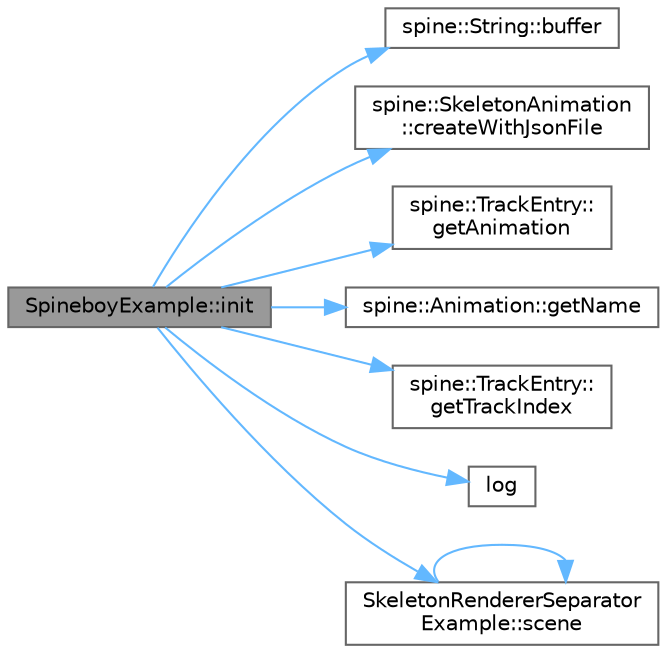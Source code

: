 digraph "SpineboyExample::init"
{
 // LATEX_PDF_SIZE
  bgcolor="transparent";
  edge [fontname=Helvetica,fontsize=10,labelfontname=Helvetica,labelfontsize=10];
  node [fontname=Helvetica,fontsize=10,shape=box,height=0.2,width=0.4];
  rankdir="LR";
  Node1 [id="Node000001",label="SpineboyExample::init",height=0.2,width=0.4,color="gray40", fillcolor="grey60", style="filled", fontcolor="black",tooltip=" "];
  Node1 -> Node2 [id="edge9_Node000001_Node000002",color="steelblue1",style="solid",tooltip=" "];
  Node2 [id="Node000002",label="spine::String::buffer",height=0.2,width=0.4,color="grey40", fillcolor="white", style="filled",URL="$classspine_1_1_string.html#a7a6a5c45e2a732eb90cedf07434315b0",tooltip=" "];
  Node1 -> Node3 [id="edge10_Node000001_Node000003",color="steelblue1",style="solid",tooltip=" "];
  Node3 [id="Node000003",label="spine::SkeletonAnimation\l::createWithJsonFile",height=0.2,width=0.4,color="grey40", fillcolor="white", style="filled",URL="$classspine_1_1_skeleton_animation.html#a24588ff31cdad864455d22e97687fb94",tooltip=" "];
  Node1 -> Node4 [id="edge11_Node000001_Node000004",color="steelblue1",style="solid",tooltip=" "];
  Node4 [id="Node000004",label="spine::TrackEntry::\lgetAnimation",height=0.2,width=0.4,color="grey40", fillcolor="white", style="filled",URL="$classspine_1_1_track_entry.html#afc03bd18882d2b48bef2cc7e21d956cf",tooltip="The animation to apply for this track entry."];
  Node1 -> Node5 [id="edge12_Node000001_Node000005",color="steelblue1",style="solid",tooltip=" "];
  Node5 [id="Node000005",label="spine::Animation::getName",height=0.2,width=0.4,color="grey40", fillcolor="white", style="filled",URL="$classspine_1_1_animation.html#a3244b221287eb8329a10901862040d3b",tooltip=" "];
  Node1 -> Node6 [id="edge13_Node000001_Node000006",color="steelblue1",style="solid",tooltip=" "];
  Node6 [id="Node000006",label="spine::TrackEntry::\lgetTrackIndex",height=0.2,width=0.4,color="grey40", fillcolor="white", style="filled",URL="$classspine_1_1_track_entry.html#a44d26dfc4381e9048af3231aec7890ee",tooltip="The index of the track where this entry is either current or queued."];
  Node1 -> Node7 [id="edge14_Node000001_Node000007",color="steelblue1",style="solid",tooltip=" "];
  Node7 [id="Node000007",label="log",height=0.2,width=0.4,color="grey40", fillcolor="white", style="filled",URL="$_array_cwise_unary_ops_8h.html#a48e72df6412ca98881afcd657352a1d5",tooltip=" "];
  Node1 -> Node8 [id="edge15_Node000001_Node000008",color="steelblue1",style="solid",tooltip=" "];
  Node8 [id="Node000008",label="SkeletonRendererSeparator\lExample::scene",height=0.2,width=0.4,color="grey40", fillcolor="white", style="filled",URL="$class_skeleton_renderer_separator_example.html#af149b7e7bc3ff18ff591afeb6815bde1",tooltip=" "];
  Node8 -> Node8 [id="edge16_Node000008_Node000008",color="steelblue1",style="solid",tooltip=" "];
}
